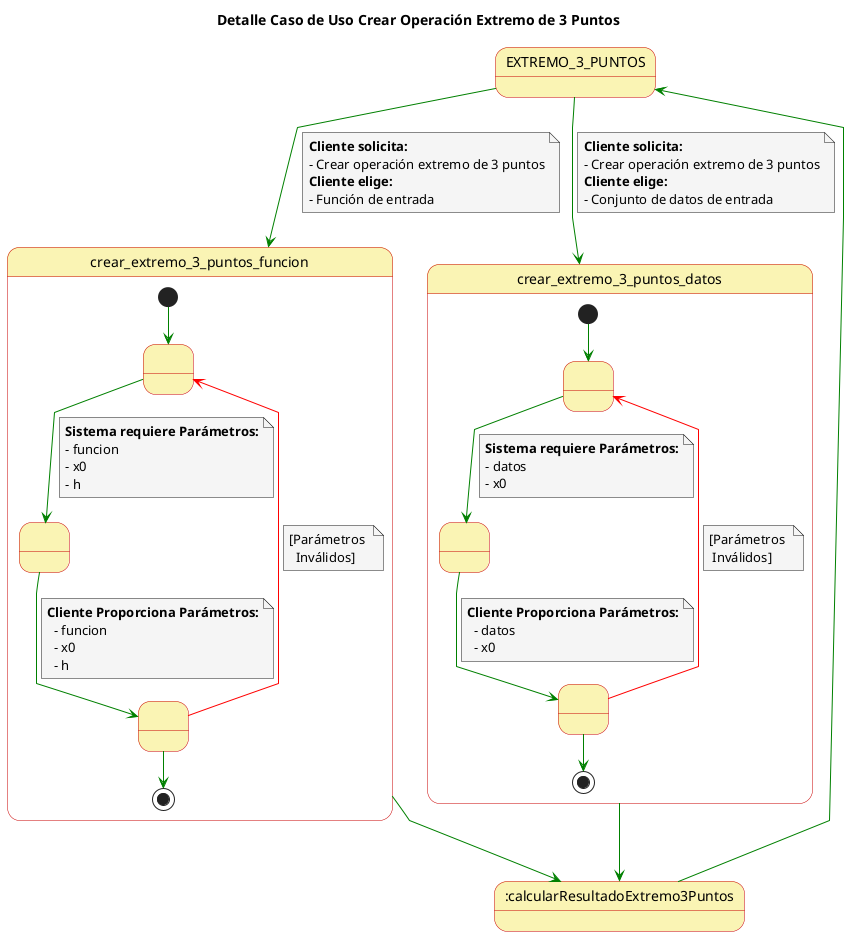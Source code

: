 @startuml

top to bottom direction

skinparam state {
  BackgroundColor #faf4b4
  BorderColor #c90000
}

skinparam note {
  BackgroundColor #f5f5f5
}

skinparam linetype polyline

title Detalle Caso de Uso Crear Operación Extremo de 3 Puntos

state EXTREMO_3_PUNTOS 

EXTREMO_3_PUNTOS -[#green]-> crear_extremo_3_puntos_funcion
note on link
  **Cliente solicita:**
  - Crear operación extremo de 3 puntos
  **Cliente elige:**
  - Función de entrada
end note
EXTREMO_3_PUNTOS -[#green]-> crear_extremo_3_puntos_datos
note on link
  **Cliente solicita:**
  - Crear operación extremo de 3 puntos
  **Cliente elige:**
  - Conjunto de datos de entrada
end note

state crear_extremo_3_puntos_funcion{
  state 1 as " "
  state 2 as " "
  state 3 as " "
  
  [*] -[#green]-> 1
  1 -[#green]-> 2
  note on link
      **Sistema requiere Parámetros:**
      - funcion
      - x0
      - h
  end note
  2 -[#green]-> 3
  note on link
    **Cliente Proporciona Parámetros:**
      - funcion
      - x0
      - h
  end note
  3 -[#red]-> 1
  note on link
    [Parámetros 
      Inválidos]
  end note
  3 -[#green]-> [*]

}

state crear_extremo_3_puntos_datos{
  state 4 as " "
  state 5 as " "
  state 6 as " "
  
  [*] -[#green]-> 4
  4 -[#green]-> 5
  note on link
      **Sistema requiere Parámetros:**
      - datos
      - x0
  end note
  5 -[#green]-> 6
  note on link
    **Cliente Proporciona Parámetros:**
      - datos
      - x0
  end note
  6 -[#red]-> 4
  note on link
    [Parámetros 
     Inválidos]
  end note
  6 -[#green]-> [*]

}


crear_extremo_3_puntos_funcion-[#green]-> :calcularResultadoExtremo3Puntos
crear_extremo_3_puntos_datos -[#green]-> :calcularResultadoExtremo3Puntos

:calcularResultadoExtremo3Puntos-[#green]-> EXTREMO_3_PUNTOS 

@enduml